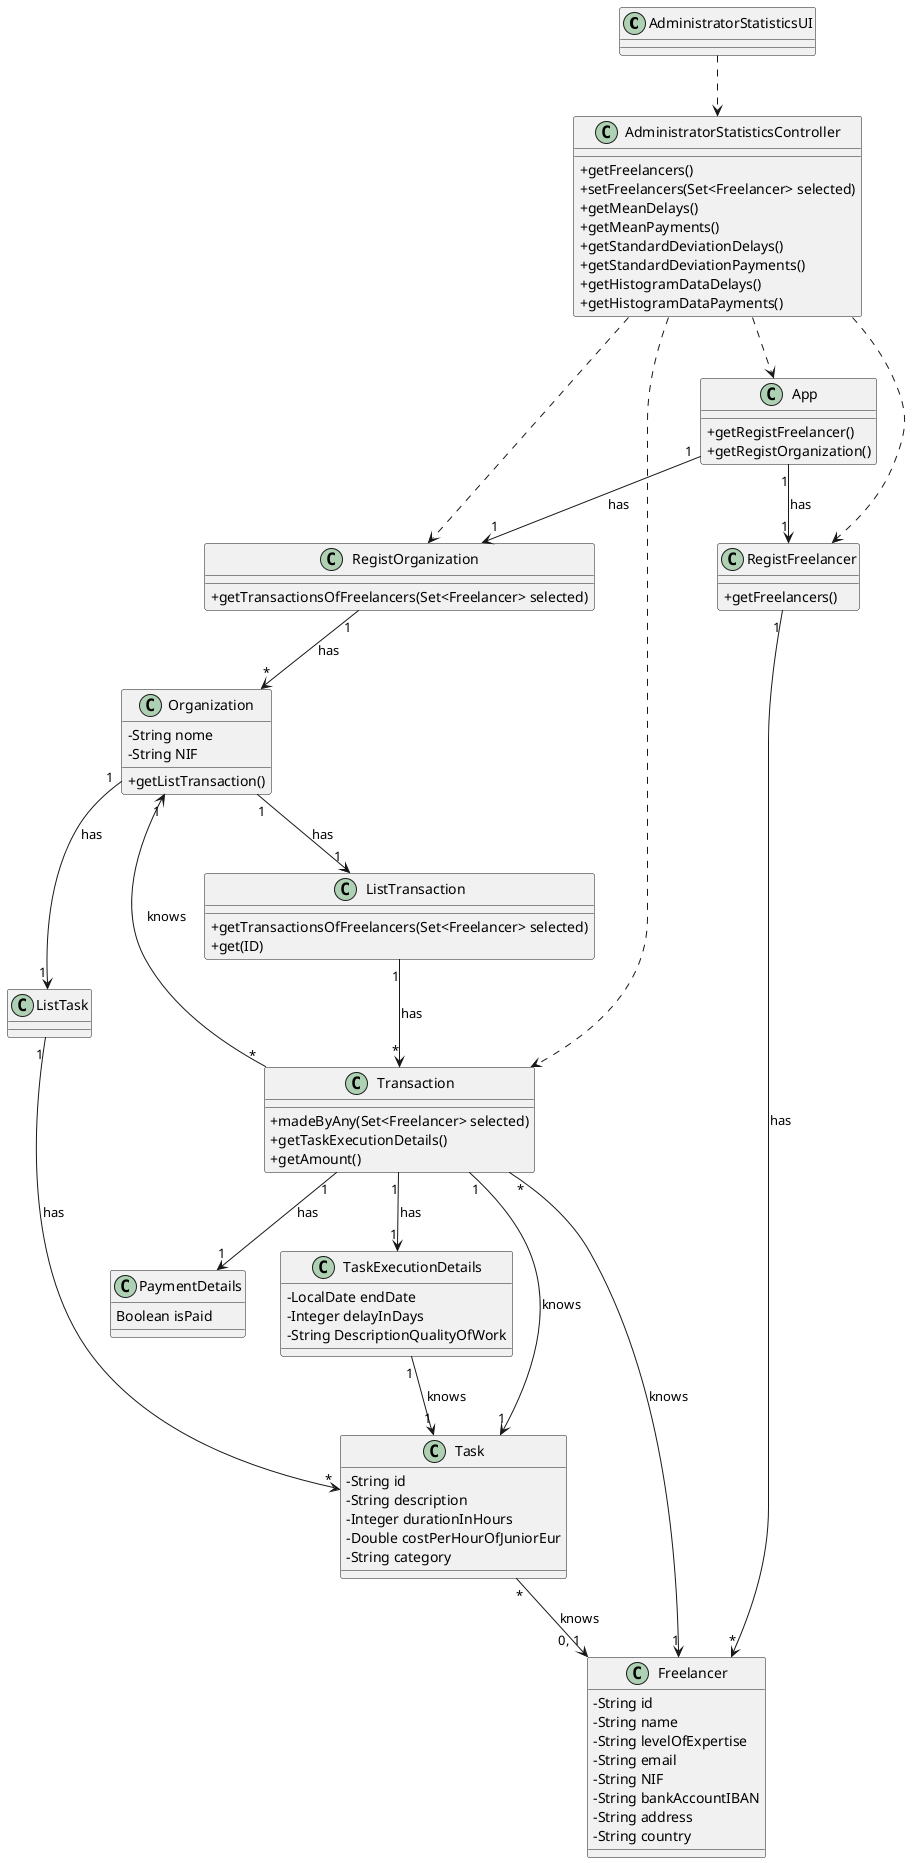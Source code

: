 @startuml CD
skinparam classAttributeIconSize 0
top to bottom direction

class AdministratorStatisticsUI {

}

class AdministratorStatisticsController {
        + getFreelancers()
        + setFreelancers(Set<Freelancer> selected)
        + getMeanDelays()
        + getMeanPayments()
        + getStandardDeviationDelays()
        + getStandardDeviationPayments()
        + getHistogramDataDelays()
        + getHistogramDataPayments()
}

AdministratorStatisticsUI ..> AdministratorStatisticsController

class App {
        + getRegistFreelancer()
        + getRegistOrganization()
}

AdministratorStatisticsController ..> App

class RegistFreelancer {
        + getFreelancers()
}

AdministratorStatisticsController ..> RegistFreelancer

class RegistOrganization {
        + getTransactionsOfFreelancers(Set<Freelancer> selected)
}

AdministratorStatisticsController ..> RegistOrganization

class Organization {
        - String nome
        - String NIF

        + getListTransaction()
}

class ListTransaction {
        + getTransactionsOfFreelancers(Set<Freelancer> selected)
        + get(ID)
}

class Transaction {
        + madeByAny(Set<Freelancer> selected)
        + getTaskExecutionDetails()
        + getAmount()
}

AdministratorStatisticsController ..> Transaction

class Task {
        - String id
        - String description
        - Integer durationInHours
        - Double costPerHourOfJuniorEur
        - String category
}

class TaskExecutionDetails {
        - LocalDate endDate
        - Integer delayInDays
        - String DescriptionQualityOfWork
}

class Freelancer {
        - String id
        - String name
        - String levelOfExpertise
        - String email
        - String NIF
        - String bankAccountIBAN
        - String address
        - String country
}

class PaymentDetails {
        Boolean isPaid
}

Transaction                  "1" --> "1"      Task                      : knows
Transaction                  "*" --> "1"      Freelancer                : knows
Transaction                  "*" --> "1"      Organization              : knows
Transaction                  "1" --> "1"      TaskExecutionDetails      : has
TaskExecutionDetails         "1" --> "1"      Task                      : knows
Organization                 "1" --> "1"      ListTask                  : has
ListTask                     "1" --> "*"      Task                      : has
Organization                 "1" --> "1"      ListTransaction           : has
ListTransaction              "1" --> "*"      Transaction               : has
Task                         "*" --> "0, 1"   Freelancer                : knows
App                          "1" --> "1"      RegistOrganization        : has
RegistOrganization           "1" --> "*"      Organization              : has
App                          "1" --> "1"      RegistFreelancer          : has
RegistFreelancer             "1" --> "*"      Freelancer                : has
Transaction                  "1" --> "1"      PaymentDetails            : has

@enduml
